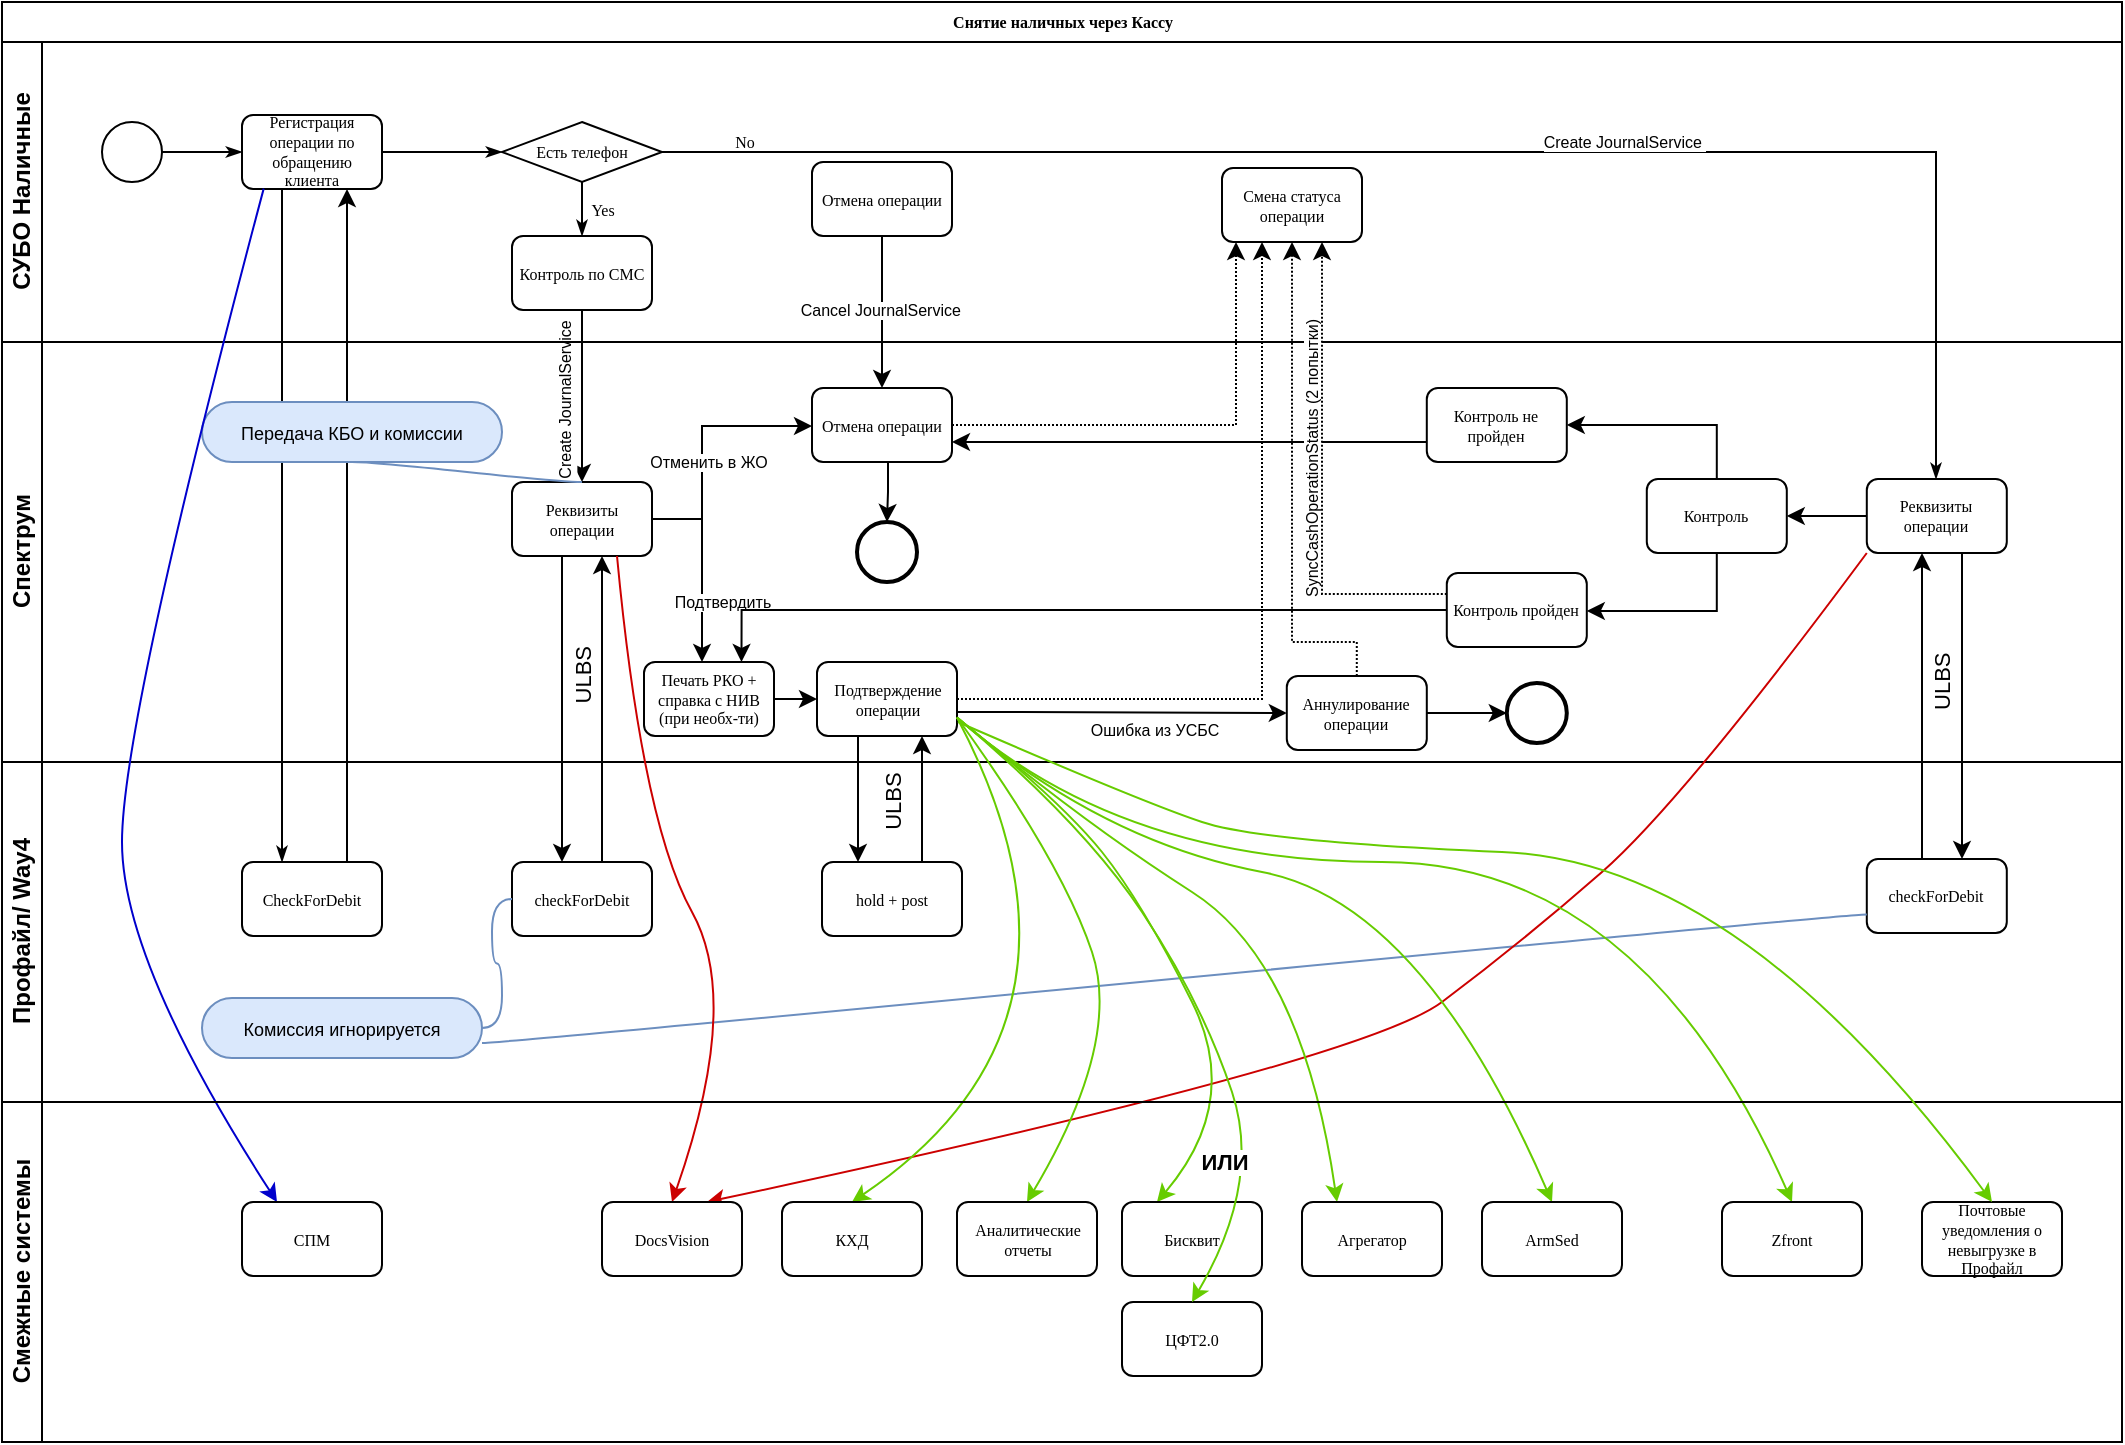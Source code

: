 <mxfile version="15.4.0" type="device" pages="2"><diagram name="Снятие" id="c7488fd3-1785-93aa-aadb-54a6760d102a"><mxGraphModel dx="650" dy="443" grid="1" gridSize="10" guides="1" tooltips="1" connect="1" arrows="1" fold="1" page="1" pageScale="1" pageWidth="1100" pageHeight="850" background="#ffffff" math="0" shadow="0"><root><mxCell id="0"/><mxCell id="1" parent="0"/><mxCell id="2b4e8129b02d487f-1" value="Снятие наличных через Кассу" style="swimlane;html=1;childLayout=stackLayout;horizontal=1;startSize=20;horizontalStack=0;rounded=0;shadow=0;labelBackgroundColor=none;strokeWidth=1;fontFamily=Verdana;fontSize=8;align=center;" parent="1" vertex="1"><mxGeometry x="180" y="70" width="1060" height="720" as="geometry"/></mxCell><mxCell id="2b4e8129b02d487f-24" style="edgeStyle=orthogonalEdgeStyle;rounded=0;html=1;labelBackgroundColor=none;startArrow=none;startFill=0;startSize=5;endArrow=classicThin;endFill=1;endSize=5;jettySize=auto;orthogonalLoop=1;strokeWidth=1;fontFamily=Verdana;fontSize=8" parent="2b4e8129b02d487f-1" source="2b4e8129b02d487f-6" target="2b4e8129b02d487f-12" edge="1"><mxGeometry relative="1" as="geometry"><Array as="points"><mxPoint x="140" y="270"/><mxPoint x="140" y="270"/></Array></mxGeometry></mxCell><mxCell id="FpHpmRVkuJHpNlYjKTtY-9" style="edgeStyle=orthogonalEdgeStyle;rounded=0;orthogonalLoop=1;jettySize=auto;html=1;entryX=0.75;entryY=1;entryDx=0;entryDy=0;" parent="2b4e8129b02d487f-1" source="2b4e8129b02d487f-12" target="2b4e8129b02d487f-6" edge="1"><mxGeometry relative="1" as="geometry"><Array as="points"><mxPoint x="173" y="242"/></Array></mxGeometry></mxCell><mxCell id="2b4e8129b02d487f-25" value="No" style="edgeStyle=orthogonalEdgeStyle;rounded=0;html=1;labelBackgroundColor=none;startArrow=none;startFill=0;startSize=5;endArrow=classicThin;endFill=1;endSize=5;jettySize=auto;orthogonalLoop=1;strokeWidth=1;fontFamily=Verdana;fontSize=8;entryX=0.5;entryY=0;entryDx=0;entryDy=0;" parent="2b4e8129b02d487f-1" source="2b4e8129b02d487f-13" target="FpHpmRVkuJHpNlYjKTtY-14" edge="1"><mxGeometry x="-0.898" y="5" relative="1" as="geometry"><mxPoint as="offset"/><mxPoint x="710" y="140" as="targetPoint"/><Array as="points"><mxPoint x="967" y="75"/><mxPoint x="967" y="239"/></Array></mxGeometry></mxCell><mxCell id="FpHpmRVkuJHpNlYjKTtY-37" value="Create JournalService&amp;nbsp;" style="edgeLabel;html=1;align=center;verticalAlign=middle;resizable=0;points=[];rotation=0;fontSize=8;" parent="2b4e8129b02d487f-25" vertex="1" connectable="0"><mxGeometry x="0.231" y="2" relative="1" as="geometry"><mxPoint x="-12" y="-3" as="offset"/></mxGeometry></mxCell><mxCell id="FpHpmRVkuJHpNlYjKTtY-11" style="edgeStyle=orthogonalEdgeStyle;rounded=0;orthogonalLoop=1;jettySize=auto;html=1;" parent="2b4e8129b02d487f-1" source="2b4e8129b02d487f-7" target="2b4e8129b02d487f-14" edge="1"><mxGeometry relative="1" as="geometry"><Array as="points"><mxPoint x="280" y="310"/><mxPoint x="280" y="310"/></Array></mxGeometry></mxCell><mxCell id="FpHpmRVkuJHpNlYjKTtY-40" value="ULBS" style="edgeLabel;html=1;align=center;verticalAlign=middle;resizable=0;points=[];rotation=-90;" parent="FpHpmRVkuJHpNlYjKTtY-11" vertex="1" connectable="0"><mxGeometry x="-0.237" y="-1" relative="1" as="geometry"><mxPoint x="10.97" y="1.38" as="offset"/></mxGeometry></mxCell><mxCell id="FpHpmRVkuJHpNlYjKTtY-12" style="edgeStyle=orthogonalEdgeStyle;rounded=0;orthogonalLoop=1;jettySize=auto;html=1;" parent="2b4e8129b02d487f-1" source="2b4e8129b02d487f-14" target="2b4e8129b02d487f-7" edge="1"><mxGeometry relative="1" as="geometry"><mxPoint x="310" y="280" as="targetPoint"/><Array as="points"><mxPoint x="300" y="340"/><mxPoint x="300" y="340"/></Array></mxGeometry></mxCell><mxCell id="FpHpmRVkuJHpNlYjKTtY-13" style="edgeStyle=orthogonalEdgeStyle;rounded=0;orthogonalLoop=1;jettySize=auto;html=1;" parent="2b4e8129b02d487f-1" source="2b4e8129b02d487f-9" edge="1"><mxGeometry relative="1" as="geometry"><mxPoint x="290" y="240" as="targetPoint"/><Array as="points"/></mxGeometry></mxCell><mxCell id="FpHpmRVkuJHpNlYjKTtY-43" value="&lt;span style=&quot;font-size: 8px&quot;&gt;Create JournalService&amp;nbsp;&lt;/span&gt;" style="edgeLabel;html=1;align=center;verticalAlign=middle;resizable=0;points=[];rotation=-90;" parent="FpHpmRVkuJHpNlYjKTtY-13" vertex="1" connectable="0"><mxGeometry x="0.676" y="-2" relative="1" as="geometry"><mxPoint x="-8" y="-28" as="offset"/></mxGeometry></mxCell><mxCell id="FpHpmRVkuJHpNlYjKTtY-16" style="edgeStyle=orthogonalEdgeStyle;rounded=0;orthogonalLoop=1;jettySize=auto;html=1;" parent="2b4e8129b02d487f-1" source="FpHpmRVkuJHpNlYjKTtY-14" target="FpHpmRVkuJHpNlYjKTtY-15" edge="1"><mxGeometry relative="1" as="geometry"><Array as="points"><mxPoint x="980" y="360"/><mxPoint x="980" y="360"/></Array></mxGeometry></mxCell><mxCell id="FpHpmRVkuJHpNlYjKTtY-42" value="ULBS" style="edgeLabel;html=1;align=center;verticalAlign=middle;resizable=0;points=[];rotation=-90;" parent="FpHpmRVkuJHpNlYjKTtY-16" vertex="1" connectable="0"><mxGeometry x="-0.178" y="3" relative="1" as="geometry"><mxPoint x="-12.63" y="2.24" as="offset"/></mxGeometry></mxCell><mxCell id="FpHpmRVkuJHpNlYjKTtY-17" style="edgeStyle=orthogonalEdgeStyle;rounded=0;orthogonalLoop=1;jettySize=auto;html=1;" parent="2b4e8129b02d487f-1" source="FpHpmRVkuJHpNlYjKTtY-15" target="FpHpmRVkuJHpNlYjKTtY-14" edge="1"><mxGeometry relative="1" as="geometry"><Array as="points"><mxPoint x="960" y="360"/><mxPoint x="960" y="360"/></Array></mxGeometry></mxCell><mxCell id="2b4e8129b02d487f-2" value="СУБО Наличные" style="swimlane;html=1;startSize=20;horizontal=0;" parent="2b4e8129b02d487f-1" vertex="1"><mxGeometry y="20" width="1060" height="150" as="geometry"/></mxCell><mxCell id="2b4e8129b02d487f-18" style="edgeStyle=orthogonalEdgeStyle;rounded=0;html=1;labelBackgroundColor=none;startArrow=none;startFill=0;startSize=5;endArrow=classicThin;endFill=1;endSize=5;jettySize=auto;orthogonalLoop=1;strokeWidth=1;fontFamily=Verdana;fontSize=8" parent="2b4e8129b02d487f-2" source="2b4e8129b02d487f-5" target="2b4e8129b02d487f-6" edge="1"><mxGeometry relative="1" as="geometry"/></mxCell><mxCell id="2b4e8129b02d487f-5" value="" style="ellipse;whiteSpace=wrap;html=1;rounded=0;shadow=0;labelBackgroundColor=none;strokeWidth=1;fontFamily=Verdana;fontSize=8;align=center;" parent="2b4e8129b02d487f-2" vertex="1"><mxGeometry x="50" y="40" width="30" height="30" as="geometry"/></mxCell><mxCell id="2b4e8129b02d487f-6" value="Регистрация операции по обращению клиента" style="rounded=1;whiteSpace=wrap;html=1;shadow=0;labelBackgroundColor=none;strokeWidth=1;fontFamily=Verdana;fontSize=8;align=center;" parent="2b4e8129b02d487f-2" vertex="1"><mxGeometry x="120" y="36.5" width="70" height="37" as="geometry"/></mxCell><mxCell id="2b4e8129b02d487f-9" value="Контроль по СМС" style="rounded=1;whiteSpace=wrap;html=1;shadow=0;labelBackgroundColor=none;strokeWidth=1;fontFamily=Verdana;fontSize=8;align=center;" parent="2b4e8129b02d487f-2" vertex="1"><mxGeometry x="255" y="97.0" width="70" height="37" as="geometry"/></mxCell><mxCell id="2b4e8129b02d487f-13" value="Есть телефон" style="strokeWidth=1;html=1;shape=mxgraph.flowchart.decision;whiteSpace=wrap;rounded=1;shadow=0;labelBackgroundColor=none;fontFamily=Verdana;fontSize=8;align=center;" parent="2b4e8129b02d487f-2" vertex="1"><mxGeometry x="250" y="40" width="80" height="30" as="geometry"/></mxCell><mxCell id="2b4e8129b02d487f-26" style="edgeStyle=orthogonalEdgeStyle;rounded=0;html=1;labelBackgroundColor=none;startArrow=none;startFill=0;startSize=5;endArrow=classicThin;endFill=1;endSize=5;jettySize=auto;orthogonalLoop=1;strokeWidth=1;fontFamily=Verdana;fontSize=8;exitX=1;exitY=0.5;exitDx=0;exitDy=0;" parent="2b4e8129b02d487f-2" source="2b4e8129b02d487f-6" target="2b4e8129b02d487f-13" edge="1"><mxGeometry relative="1" as="geometry"/></mxCell><mxCell id="2b4e8129b02d487f-27" value="Yes" style="edgeStyle=orthogonalEdgeStyle;rounded=0;html=1;labelBackgroundColor=none;startArrow=none;startFill=0;startSize=5;endArrow=classicThin;endFill=1;endSize=5;jettySize=auto;orthogonalLoop=1;strokeWidth=1;fontFamily=Verdana;fontSize=8;entryX=0.5;entryY=0;entryDx=0;entryDy=0;exitX=0.5;exitY=1;exitDx=0;exitDy=0;exitPerimeter=0;" parent="2b4e8129b02d487f-2" source="2b4e8129b02d487f-13" target="2b4e8129b02d487f-9" edge="1"><mxGeometry x="0.002" y="10" relative="1" as="geometry"><mxPoint as="offset"/><Array as="points"><mxPoint x="290" y="90"/><mxPoint x="290" y="90"/></Array></mxGeometry></mxCell><mxCell id="FpHpmRVkuJHpNlYjKTtY-21" value="Отмена операции" style="rounded=1;whiteSpace=wrap;html=1;shadow=0;labelBackgroundColor=none;strokeWidth=1;fontFamily=Verdana;fontSize=8;align=center;" parent="2b4e8129b02d487f-2" vertex="1"><mxGeometry x="405" y="60" width="70" height="37" as="geometry"/></mxCell><mxCell id="FpHpmRVkuJHpNlYjKTtY-45" value="Смена статуса операции" style="rounded=1;whiteSpace=wrap;html=1;shadow=0;labelBackgroundColor=none;strokeWidth=1;fontFamily=Verdana;fontSize=8;align=center;" parent="2b4e8129b02d487f-2" vertex="1"><mxGeometry x="610" y="63" width="70" height="37" as="geometry"/></mxCell><mxCell id="2b4e8129b02d487f-3" value="Спектрум" style="swimlane;html=1;startSize=20;horizontal=0;" parent="2b4e8129b02d487f-1" vertex="1"><mxGeometry y="170" width="1060" height="210" as="geometry"/></mxCell><mxCell id="FpHpmRVkuJHpNlYjKTtY-22" style="edgeStyle=orthogonalEdgeStyle;rounded=0;orthogonalLoop=1;jettySize=auto;html=1;" parent="2b4e8129b02d487f-3" source="2b4e8129b02d487f-7" target="FpHpmRVkuJHpNlYjKTtY-20" edge="1"><mxGeometry relative="1" as="geometry"><Array as="points"><mxPoint x="350" y="88"/><mxPoint x="350" y="42"/></Array></mxGeometry></mxCell><mxCell id="YPTD2QvdINNjkXDcieDZ-5" value="Отменить в ЖО" style="edgeLabel;html=1;align=center;verticalAlign=middle;resizable=0;points=[];fontSize=8;" parent="FpHpmRVkuJHpNlYjKTtY-22" vertex="1" connectable="0"><mxGeometry x="0.393" y="-1" relative="1" as="geometry"><mxPoint x="-13.29" y="16.97" as="offset"/></mxGeometry></mxCell><mxCell id="2b4e8129b02d487f-7" value="Реквизиты операции" style="rounded=1;whiteSpace=wrap;html=1;shadow=0;labelBackgroundColor=none;strokeWidth=1;fontFamily=Verdana;fontSize=8;align=center;" parent="2b4e8129b02d487f-3" vertex="1"><mxGeometry x="255" y="70.0" width="70" height="37" as="geometry"/></mxCell><mxCell id="FpHpmRVkuJHpNlYjKTtY-31" style="edgeStyle=orthogonalEdgeStyle;rounded=0;orthogonalLoop=1;jettySize=auto;html=1;entryX=1;entryY=0.5;entryDx=0;entryDy=0;" parent="2b4e8129b02d487f-3" source="FpHpmRVkuJHpNlYjKTtY-14" target="FpHpmRVkuJHpNlYjKTtY-30" edge="1"><mxGeometry relative="1" as="geometry"/></mxCell><mxCell id="FpHpmRVkuJHpNlYjKTtY-14" value="Реквизиты операции" style="rounded=1;whiteSpace=wrap;html=1;shadow=0;labelBackgroundColor=none;strokeWidth=1;fontFamily=Verdana;fontSize=8;align=center;" parent="2b4e8129b02d487f-3" vertex="1"><mxGeometry x="932.4" y="68.5" width="70" height="37" as="geometry"/></mxCell><mxCell id="FpHpmRVkuJHpNlYjKTtY-24" style="edgeStyle=orthogonalEdgeStyle;rounded=0;orthogonalLoop=1;jettySize=auto;html=1;" parent="2b4e8129b02d487f-3" source="FpHpmRVkuJHpNlYjKTtY-20" target="FpHpmRVkuJHpNlYjKTtY-23" edge="1"><mxGeometry relative="1" as="geometry"><Array as="points"><mxPoint x="443" y="75"/></Array></mxGeometry></mxCell><mxCell id="FpHpmRVkuJHpNlYjKTtY-20" value="Отмена операции" style="rounded=1;whiteSpace=wrap;html=1;shadow=0;labelBackgroundColor=none;strokeWidth=1;fontFamily=Verdana;fontSize=8;align=center;" parent="2b4e8129b02d487f-3" vertex="1"><mxGeometry x="405" y="23" width="70" height="37" as="geometry"/></mxCell><mxCell id="FpHpmRVkuJHpNlYjKTtY-23" value="" style="ellipse;whiteSpace=wrap;html=1;rounded=0;shadow=0;labelBackgroundColor=none;strokeWidth=2;fontFamily=Verdana;fontSize=8;align=center;" parent="2b4e8129b02d487f-3" vertex="1"><mxGeometry x="427.5" y="90" width="30" height="30" as="geometry"/></mxCell><mxCell id="FpHpmRVkuJHpNlYjKTtY-26" value="Подтверждение&lt;br&gt;операции" style="rounded=1;whiteSpace=wrap;html=1;shadow=0;labelBackgroundColor=none;strokeWidth=1;fontFamily=Verdana;fontSize=8;align=center;" parent="2b4e8129b02d487f-3" vertex="1"><mxGeometry x="407.5" y="160" width="70" height="37" as="geometry"/></mxCell><mxCell id="FpHpmRVkuJHpNlYjKTtY-25" style="edgeStyle=orthogonalEdgeStyle;rounded=0;orthogonalLoop=1;jettySize=auto;html=1;entryX=0.442;entryY=-0.014;entryDx=0;entryDy=0;entryPerimeter=0;" parent="2b4e8129b02d487f-3" source="2b4e8129b02d487f-7" target="FpHpmRVkuJHpNlYjKTtY-58" edge="1"><mxGeometry relative="1" as="geometry"><mxPoint x="330" y="160" as="targetPoint"/><Array as="points"><mxPoint x="350" y="88"/><mxPoint x="350" y="160"/><mxPoint x="349" y="160"/></Array></mxGeometry></mxCell><mxCell id="YPTD2QvdINNjkXDcieDZ-6" value="Подтвердить" style="edgeLabel;html=1;align=center;verticalAlign=middle;resizable=0;points=[];fontSize=8;" parent="FpHpmRVkuJHpNlYjKTtY-25" vertex="1" connectable="0"><mxGeometry x="0.39" y="3" relative="1" as="geometry"><mxPoint x="7" y="-1" as="offset"/></mxGeometry></mxCell><mxCell id="FpHpmRVkuJHpNlYjKTtY-33" style="edgeStyle=orthogonalEdgeStyle;rounded=0;orthogonalLoop=1;jettySize=auto;html=1;entryX=1;entryY=0.5;entryDx=0;entryDy=0;" parent="2b4e8129b02d487f-3" source="FpHpmRVkuJHpNlYjKTtY-30" target="FpHpmRVkuJHpNlYjKTtY-32" edge="1"><mxGeometry relative="1" as="geometry"><mxPoint x="820" y="42" as="targetPoint"/><Array as="points"><mxPoint x="857" y="42"/></Array></mxGeometry></mxCell><mxCell id="FpHpmRVkuJHpNlYjKTtY-30" value="Контроль" style="rounded=1;whiteSpace=wrap;html=1;shadow=0;labelBackgroundColor=none;strokeWidth=1;fontFamily=Verdana;fontSize=8;align=center;" parent="2b4e8129b02d487f-3" vertex="1"><mxGeometry x="822.4" y="68.5" width="70" height="37" as="geometry"/></mxCell><mxCell id="FpHpmRVkuJHpNlYjKTtY-34" style="edgeStyle=orthogonalEdgeStyle;rounded=0;orthogonalLoop=1;jettySize=auto;html=1;" parent="2b4e8129b02d487f-3" source="FpHpmRVkuJHpNlYjKTtY-32" target="FpHpmRVkuJHpNlYjKTtY-20" edge="1"><mxGeometry relative="1" as="geometry"><Array as="points"><mxPoint x="680" y="50"/><mxPoint x="680" y="50"/></Array></mxGeometry></mxCell><mxCell id="FpHpmRVkuJHpNlYjKTtY-32" value="Контроль не пройден" style="rounded=1;whiteSpace=wrap;html=1;shadow=0;labelBackgroundColor=none;strokeWidth=1;fontFamily=Verdana;fontSize=8;align=center;" parent="2b4e8129b02d487f-3" vertex="1"><mxGeometry x="712.4" y="23" width="70" height="37" as="geometry"/></mxCell><mxCell id="aRDf3q4t3QJClqPCTwet-1" style="edgeStyle=orthogonalEdgeStyle;rounded=0;orthogonalLoop=1;jettySize=auto;html=1;entryX=0.75;entryY=0;entryDx=0;entryDy=0;" parent="2b4e8129b02d487f-3" source="FpHpmRVkuJHpNlYjKTtY-36" target="FpHpmRVkuJHpNlYjKTtY-58" edge="1"><mxGeometry relative="1" as="geometry"><Array as="points"><mxPoint x="370" y="134"/></Array></mxGeometry></mxCell><mxCell id="FpHpmRVkuJHpNlYjKTtY-36" value="Контроль пройден" style="rounded=1;whiteSpace=wrap;html=1;shadow=0;labelBackgroundColor=none;strokeWidth=1;fontFamily=Verdana;fontSize=8;align=center;" parent="2b4e8129b02d487f-3" vertex="1"><mxGeometry x="722.4" y="115.5" width="70" height="37" as="geometry"/></mxCell><mxCell id="FpHpmRVkuJHpNlYjKTtY-35" style="edgeStyle=orthogonalEdgeStyle;rounded=0;orthogonalLoop=1;jettySize=auto;html=1;" parent="2b4e8129b02d487f-3" source="FpHpmRVkuJHpNlYjKTtY-30" target="FpHpmRVkuJHpNlYjKTtY-36" edge="1"><mxGeometry relative="1" as="geometry"><mxPoint x="762.4" y="138.5" as="targetPoint"/><Array as="points"><mxPoint x="857.4" y="134.5"/></Array></mxGeometry></mxCell><mxCell id="FpHpmRVkuJHpNlYjKTtY-48" value="Аннулирование&lt;br&gt;операции" style="rounded=1;whiteSpace=wrap;html=1;shadow=0;labelBackgroundColor=none;strokeWidth=1;fontFamily=Verdana;fontSize=8;align=center;" parent="2b4e8129b02d487f-3" vertex="1"><mxGeometry x="642.4" y="167" width="70" height="37" as="geometry"/></mxCell><mxCell id="FpHpmRVkuJHpNlYjKTtY-47" style="edgeStyle=orthogonalEdgeStyle;rounded=0;orthogonalLoop=1;jettySize=auto;html=1;entryX=0;entryY=0.5;entryDx=0;entryDy=0;" parent="2b4e8129b02d487f-3" source="FpHpmRVkuJHpNlYjKTtY-26" target="FpHpmRVkuJHpNlYjKTtY-48" edge="1"><mxGeometry relative="1" as="geometry"><mxPoint x="610" y="190" as="targetPoint"/><Array as="points"><mxPoint x="510" y="185"/><mxPoint x="510" y="185"/></Array></mxGeometry></mxCell><mxCell id="FpHpmRVkuJHpNlYjKTtY-74" value="&lt;font style=&quot;font-size: 8px&quot;&gt;Ошибка из УСБС&lt;/font&gt;" style="edgeLabel;html=1;align=center;verticalAlign=middle;resizable=0;points=[];" parent="FpHpmRVkuJHpNlYjKTtY-47" vertex="1" connectable="0"><mxGeometry x="0.196" y="-2" relative="1" as="geometry"><mxPoint y="5.75" as="offset"/></mxGeometry></mxCell><mxCell id="FpHpmRVkuJHpNlYjKTtY-51" value="" style="ellipse;whiteSpace=wrap;html=1;rounded=0;shadow=0;labelBackgroundColor=none;strokeWidth=2;fontFamily=Verdana;fontSize=8;align=center;" parent="2b4e8129b02d487f-3" vertex="1"><mxGeometry x="752.4" y="170.5" width="30" height="30" as="geometry"/></mxCell><mxCell id="FpHpmRVkuJHpNlYjKTtY-52" style="edgeStyle=orthogonalEdgeStyle;rounded=0;orthogonalLoop=1;jettySize=auto;html=1;entryX=0;entryY=0.5;entryDx=0;entryDy=0;" parent="2b4e8129b02d487f-3" source="FpHpmRVkuJHpNlYjKTtY-48" target="FpHpmRVkuJHpNlYjKTtY-51" edge="1"><mxGeometry relative="1" as="geometry"/></mxCell><mxCell id="FpHpmRVkuJHpNlYjKTtY-59" style="edgeStyle=orthogonalEdgeStyle;rounded=0;orthogonalLoop=1;jettySize=auto;html=1;" parent="2b4e8129b02d487f-3" source="FpHpmRVkuJHpNlYjKTtY-58" target="FpHpmRVkuJHpNlYjKTtY-26" edge="1"><mxGeometry relative="1" as="geometry"/></mxCell><mxCell id="FpHpmRVkuJHpNlYjKTtY-58" value="Печать РКО + справка с НИВ (при необх-ти)" style="rounded=1;whiteSpace=wrap;html=1;shadow=0;labelBackgroundColor=none;strokeWidth=1;fontFamily=Verdana;fontSize=8;align=center;" parent="2b4e8129b02d487f-3" vertex="1"><mxGeometry x="321" y="160" width="65" height="37" as="geometry"/></mxCell><mxCell id="aRDf3q4t3QJClqPCTwet-6" value="&lt;font style=&quot;font-size: 9px&quot;&gt;Передача КБО и комиссии&lt;/font&gt;" style="whiteSpace=wrap;html=1;rounded=1;arcSize=50;align=center;verticalAlign=middle;strokeWidth=1;autosize=1;spacing=4;treeFolding=1;treeMoving=1;newEdgeStyle={&quot;edgeStyle&quot;:&quot;entityRelationEdgeStyle&quot;,&quot;startArrow&quot;:&quot;none&quot;,&quot;endArrow&quot;:&quot;none&quot;,&quot;segment&quot;:10,&quot;curved&quot;:1};fillColor=#dae8fc;strokeColor=#6c8ebf;" parent="2b4e8129b02d487f-3" vertex="1"><mxGeometry x="100" y="30" width="150" height="30" as="geometry"/></mxCell><mxCell id="aRDf3q4t3QJClqPCTwet-7" value="" style="edgeStyle=entityRelationEdgeStyle;startArrow=none;endArrow=none;segment=10;curved=1;exitX=0.5;exitY=0;exitDx=0;exitDy=0;fillColor=#dae8fc;strokeColor=#6c8ebf;entryX=0.5;entryY=1;entryDx=0;entryDy=0;" parent="2b4e8129b02d487f-3" source="2b4e8129b02d487f-7" target="aRDf3q4t3QJClqPCTwet-6" edge="1"><mxGeometry relative="1" as="geometry"><mxPoint x="265" y="288.5" as="sourcePoint"/><mxPoint x="246" y="353" as="targetPoint"/></mxGeometry></mxCell><mxCell id="2b4e8129b02d487f-4" value="Профайл/ Way4" style="swimlane;html=1;startSize=20;horizontal=0;" parent="2b4e8129b02d487f-1" vertex="1"><mxGeometry y="380" width="1060" height="170" as="geometry"/></mxCell><mxCell id="2b4e8129b02d487f-12" value="CheckForDebit" style="rounded=1;whiteSpace=wrap;html=1;shadow=0;labelBackgroundColor=none;strokeWidth=1;fontFamily=Verdana;fontSize=8;align=center;" parent="2b4e8129b02d487f-4" vertex="1"><mxGeometry x="120" y="50.0" width="70" height="37" as="geometry"/></mxCell><mxCell id="2b4e8129b02d487f-14" value="&lt;span&gt;checkForDebit&lt;/span&gt;" style="rounded=1;whiteSpace=wrap;html=1;shadow=0;labelBackgroundColor=none;strokeWidth=1;fontFamily=Verdana;fontSize=8;align=center;" parent="2b4e8129b02d487f-4" vertex="1"><mxGeometry x="255" y="50" width="70" height="37" as="geometry"/></mxCell><mxCell id="FpHpmRVkuJHpNlYjKTtY-15" value="&lt;span&gt;checkForDebit&lt;/span&gt;" style="rounded=1;whiteSpace=wrap;html=1;shadow=0;labelBackgroundColor=none;strokeWidth=1;fontFamily=Verdana;fontSize=8;align=center;" parent="2b4e8129b02d487f-4" vertex="1"><mxGeometry x="932.4" y="48.5" width="70" height="37" as="geometry"/></mxCell><mxCell id="FpHpmRVkuJHpNlYjKTtY-28" value="&lt;span&gt;hold + post&lt;/span&gt;" style="rounded=1;whiteSpace=wrap;html=1;shadow=0;labelBackgroundColor=none;strokeWidth=1;fontFamily=Verdana;fontSize=8;align=center;" parent="2b4e8129b02d487f-4" vertex="1"><mxGeometry x="410" y="50" width="70" height="37" as="geometry"/></mxCell><mxCell id="aRDf3q4t3QJClqPCTwet-4" value="&lt;font style=&quot;font-size: 9px&quot;&gt;Комиссия игнорируется&lt;/font&gt;" style="whiteSpace=wrap;html=1;rounded=1;arcSize=50;align=center;verticalAlign=middle;strokeWidth=1;autosize=1;spacing=4;treeFolding=1;treeMoving=1;newEdgeStyle={&quot;edgeStyle&quot;:&quot;entityRelationEdgeStyle&quot;,&quot;startArrow&quot;:&quot;none&quot;,&quot;endArrow&quot;:&quot;none&quot;,&quot;segment&quot;:10,&quot;curved&quot;:1};fillColor=#dae8fc;strokeColor=#6c8ebf;" parent="2b4e8129b02d487f-4" vertex="1"><mxGeometry x="100" y="118" width="140" height="30" as="geometry"/></mxCell><mxCell id="aRDf3q4t3QJClqPCTwet-5" value="" style="edgeStyle=entityRelationEdgeStyle;startArrow=none;endArrow=none;segment=10;curved=1;exitX=0;exitY=0.5;exitDx=0;exitDy=0;fillColor=#dae8fc;strokeColor=#6c8ebf;" parent="2b4e8129b02d487f-4" source="2b4e8129b02d487f-14" target="aRDf3q4t3QJClqPCTwet-4" edge="1"><mxGeometry relative="1" as="geometry"><mxPoint x="235" y="68.5" as="sourcePoint"/></mxGeometry></mxCell><mxCell id="YPTD2QvdINNjkXDcieDZ-3" value="" style="edgeStyle=entityRelationEdgeStyle;startArrow=none;endArrow=none;segment=10;curved=1;exitX=0;exitY=0.75;exitDx=0;exitDy=0;fillColor=#dae8fc;strokeColor=#6c8ebf;entryX=1;entryY=0.75;entryDx=0;entryDy=0;" parent="2b4e8129b02d487f-4" source="FpHpmRVkuJHpNlYjKTtY-15" target="aRDf3q4t3QJClqPCTwet-4" edge="1"><mxGeometry relative="1" as="geometry"><mxPoint x="265" y="78.5" as="sourcePoint"/><mxPoint x="230" y="143" as="targetPoint"/></mxGeometry></mxCell><mxCell id="FpHpmRVkuJHpNlYjKTtY-18" style="edgeStyle=orthogonalEdgeStyle;rounded=0;orthogonalLoop=1;jettySize=auto;html=1;exitX=0.5;exitY=1;exitDx=0;exitDy=0;" parent="2b4e8129b02d487f-1" source="FpHpmRVkuJHpNlYjKTtY-21" target="FpHpmRVkuJHpNlYjKTtY-20" edge="1"><mxGeometry relative="1" as="geometry"><mxPoint x="380" y="258.5" as="targetPoint"/><Array as="points"><mxPoint x="440" y="130"/><mxPoint x="440" y="130"/></Array></mxGeometry></mxCell><mxCell id="FpHpmRVkuJHpNlYjKTtY-38" value="Cancel JournalService&amp;nbsp;" style="edgeLabel;html=1;align=center;verticalAlign=middle;resizable=0;points=[];fontSize=8;" parent="FpHpmRVkuJHpNlYjKTtY-18" vertex="1" connectable="0"><mxGeometry x="0.333" relative="1" as="geometry"><mxPoint x="-0.03" y="-13.66" as="offset"/></mxGeometry></mxCell><mxCell id="FpHpmRVkuJHpNlYjKTtY-29" style="edgeStyle=orthogonalEdgeStyle;rounded=0;orthogonalLoop=1;jettySize=auto;html=1;entryX=0.75;entryY=1;entryDx=0;entryDy=0;" parent="2b4e8129b02d487f-1" source="FpHpmRVkuJHpNlYjKTtY-28" target="FpHpmRVkuJHpNlYjKTtY-26" edge="1"><mxGeometry relative="1" as="geometry"><mxPoint x="500" y="320" as="targetPoint"/><Array as="points"><mxPoint x="460" y="420"/><mxPoint x="460" y="420"/></Array></mxGeometry></mxCell><mxCell id="FpHpmRVkuJHpNlYjKTtY-41" value="ULBS" style="edgeLabel;html=1;align=center;verticalAlign=middle;resizable=0;points=[];rotation=-90;" parent="FpHpmRVkuJHpNlYjKTtY-29" vertex="1" connectable="0"><mxGeometry x="0.153" y="-1" relative="1" as="geometry"><mxPoint x="-16.02" y="6.55" as="offset"/></mxGeometry></mxCell><mxCell id="FpHpmRVkuJHpNlYjKTtY-27" style="edgeStyle=orthogonalEdgeStyle;rounded=0;orthogonalLoop=1;jettySize=auto;html=1;" parent="2b4e8129b02d487f-1" source="FpHpmRVkuJHpNlYjKTtY-26" edge="1"><mxGeometry relative="1" as="geometry"><mxPoint x="428" y="430" as="targetPoint"/><Array as="points"><mxPoint x="428" y="380"/><mxPoint x="428" y="380"/></Array></mxGeometry></mxCell><mxCell id="FpHpmRVkuJHpNlYjKTtY-39" style="edgeStyle=orthogonalEdgeStyle;rounded=0;orthogonalLoop=1;jettySize=auto;html=1;dashed=1;dashPattern=1 1;" parent="2b4e8129b02d487f-1" source="FpHpmRVkuJHpNlYjKTtY-26" target="FpHpmRVkuJHpNlYjKTtY-45" edge="1"><mxGeometry relative="1" as="geometry"><mxPoint x="540.0" y="130" as="targetPoint"/><Array as="points"><mxPoint x="630" y="349"/></Array></mxGeometry></mxCell><mxCell id="FpHpmRVkuJHpNlYjKTtY-44" value="SyncCashOperationStatus (2 попытки)" style="edgeLabel;html=1;align=center;verticalAlign=middle;resizable=0;points=[];rotation=-90;fontSize=8;" parent="FpHpmRVkuJHpNlYjKTtY-39" vertex="1" connectable="0"><mxGeometry x="-0.163" y="1" relative="1" as="geometry"><mxPoint x="26" y="-113" as="offset"/></mxGeometry></mxCell><mxCell id="FpHpmRVkuJHpNlYjKTtY-46" style="edgeStyle=orthogonalEdgeStyle;rounded=0;orthogonalLoop=1;jettySize=auto;html=1;dashed=1;dashPattern=1 1;" parent="2b4e8129b02d487f-1" source="FpHpmRVkuJHpNlYjKTtY-36" target="FpHpmRVkuJHpNlYjKTtY-45" edge="1"><mxGeometry relative="1" as="geometry"><mxPoint x="655" y="137" as="targetPoint"/><Array as="points"><mxPoint x="660" y="296"/></Array></mxGeometry></mxCell><mxCell id="FpHpmRVkuJHpNlYjKTtY-49" style="edgeStyle=orthogonalEdgeStyle;rounded=0;orthogonalLoop=1;jettySize=auto;html=1;exitX=0.5;exitY=0;exitDx=0;exitDy=0;dashed=1;dashPattern=1 1;" parent="2b4e8129b02d487f-1" source="FpHpmRVkuJHpNlYjKTtY-48" target="FpHpmRVkuJHpNlYjKTtY-45" edge="1"><mxGeometry relative="1" as="geometry"><mxPoint x="638" y="137" as="targetPoint"/><Array as="points"><mxPoint x="677" y="320"/><mxPoint x="645" y="320"/></Array></mxGeometry></mxCell><mxCell id="FpHpmRVkuJHpNlYjKTtY-66" value="" style="curved=1;endArrow=classic;html=1;entryX=0.5;entryY=0;entryDx=0;entryDy=0;exitX=0.75;exitY=1;exitDx=0;exitDy=0;strokeColor=#CC0000;" parent="2b4e8129b02d487f-1" source="2b4e8129b02d487f-7" target="FpHpmRVkuJHpNlYjKTtY-63" edge="1"><mxGeometry width="50" height="50" relative="1" as="geometry"><mxPoint x="400" y="370" as="sourcePoint"/><mxPoint x="450" y="320" as="targetPoint"/><Array as="points"><mxPoint x="320" y="410"/><mxPoint x="370" y="500"/></Array></mxGeometry></mxCell><mxCell id="FpHpmRVkuJHpNlYjKTtY-67" value="" style="curved=1;endArrow=classic;html=1;exitX=0;exitY=1;exitDx=0;exitDy=0;strokeColor=#CC0000;entryX=0.75;entryY=0;entryDx=0;entryDy=0;" parent="2b4e8129b02d487f-1" source="FpHpmRVkuJHpNlYjKTtY-14" target="FpHpmRVkuJHpNlYjKTtY-63" edge="1"><mxGeometry width="50" height="50" relative="1" as="geometry"><mxPoint x="317.5" y="287" as="sourcePoint"/><mxPoint x="485" y="590" as="targetPoint"/><Array as="points"><mxPoint x="840" y="400"/><mxPoint x="760" y="470"/><mxPoint x="680" y="530"/></Array></mxGeometry></mxCell><mxCell id="FpHpmRVkuJHpNlYjKTtY-68" value="" style="curved=1;endArrow=classic;html=1;entryX=0.25;entryY=0;entryDx=0;entryDy=0;strokeColor=#0000CC;exitX=0.155;exitY=0.995;exitDx=0;exitDy=0;exitPerimeter=0;" parent="2b4e8129b02d487f-1" source="2b4e8129b02d487f-6" target="FpHpmRVkuJHpNlYjKTtY-64" edge="1"><mxGeometry width="50" height="50" relative="1" as="geometry"><mxPoint x="317.5" y="287" as="sourcePoint"/><mxPoint x="485" y="603" as="targetPoint"/><Array as="points"><mxPoint x="60" y="360"/><mxPoint x="60" y="480"/></Array></mxGeometry></mxCell><mxCell id="FpHpmRVkuJHpNlYjKTtY-69" value="" style="curved=1;endArrow=classic;html=1;entryX=0.25;entryY=0;entryDx=0;entryDy=0;exitX=1;exitY=0.75;exitDx=0;exitDy=0;strokeColor=#66CC00;" parent="2b4e8129b02d487f-1" source="FpHpmRVkuJHpNlYjKTtY-26" target="FpHpmRVkuJHpNlYjKTtY-61" edge="1"><mxGeometry width="50" height="50" relative="1" as="geometry"><mxPoint x="565" y="380" as="sourcePoint"/><mxPoint x="450" y="320" as="targetPoint"/><Array as="points"><mxPoint x="530" y="400"/><mxPoint x="570" y="450"/><mxPoint x="620" y="550"/></Array></mxGeometry></mxCell><mxCell id="FpHpmRVkuJHpNlYjKTtY-73" value="" style="curved=1;endArrow=classic;html=1;entryX=0.5;entryY=0;entryDx=0;entryDy=0;exitX=1;exitY=0.75;exitDx=0;exitDy=0;strokeColor=#66CC00;" parent="2b4e8129b02d487f-1" source="FpHpmRVkuJHpNlYjKTtY-26" target="FpHpmRVkuJHpNlYjKTtY-60" edge="1"><mxGeometry width="50" height="50" relative="1" as="geometry"><mxPoint x="507.5" y="387.75" as="sourcePoint"/><mxPoint x="577.5" y="630" as="targetPoint"/><Array as="points"><mxPoint x="560" y="430"/><mxPoint x="820" y="430"/></Array></mxGeometry></mxCell><mxCell id="FpHpmRVkuJHpNlYjKTtY-72" value="" style="curved=1;endArrow=classic;html=1;entryX=0.5;entryY=0;entryDx=0;entryDy=0;exitX=1;exitY=0.75;exitDx=0;exitDy=0;strokeColor=#66CC00;" parent="2b4e8129b02d487f-1" source="FpHpmRVkuJHpNlYjKTtY-26" target="FpHpmRVkuJHpNlYjKTtY-65" edge="1"><mxGeometry width="50" height="50" relative="1" as="geometry"><mxPoint x="497.5" y="377.75" as="sourcePoint"/><mxPoint x="567.5" y="620" as="targetPoint"/><Array as="points"><mxPoint x="550" y="420"/><mxPoint x="710" y="450"/></Array></mxGeometry></mxCell><mxCell id="FpHpmRVkuJHpNlYjKTtY-71" value="" style="curved=1;endArrow=classic;html=1;entryX=0.25;entryY=0;entryDx=0;entryDy=0;exitX=1;exitY=0.75;exitDx=0;exitDy=0;strokeColor=#66CC00;" parent="2b4e8129b02d487f-1" source="FpHpmRVkuJHpNlYjKTtY-26" target="FpHpmRVkuJHpNlYjKTtY-62" edge="1"><mxGeometry width="50" height="50" relative="1" as="geometry"><mxPoint x="487.5" y="367.75" as="sourcePoint"/><mxPoint x="557.5" y="610" as="targetPoint"/><Array as="points"><mxPoint x="540" y="410"/><mxPoint x="650" y="480"/></Array></mxGeometry></mxCell><mxCell id="ZG05Ust0A6apIsim322g-2" value="" style="curved=1;endArrow=classic;html=1;entryX=0.5;entryY=0;entryDx=0;entryDy=0;exitX=1;exitY=0.75;exitDx=0;exitDy=0;strokeColor=#66CC00;" parent="2b4e8129b02d487f-1" source="FpHpmRVkuJHpNlYjKTtY-26" target="ZG05Ust0A6apIsim322g-1" edge="1"><mxGeometry width="50" height="50" relative="1" as="geometry"><mxPoint x="487.5" y="367.75" as="sourcePoint"/><mxPoint x="557.5" y="610" as="targetPoint"/><Array as="points"><mxPoint x="558" y="510"/></Array></mxGeometry></mxCell><mxCell id="hwsxcpe91_Vl-zqf7Imi-1" style="edgeStyle=orthogonalEdgeStyle;rounded=0;orthogonalLoop=1;jettySize=auto;html=1;dashed=1;dashPattern=1 1;" parent="2b4e8129b02d487f-1" source="FpHpmRVkuJHpNlYjKTtY-20" target="FpHpmRVkuJHpNlYjKTtY-45" edge="1"><mxGeometry relative="1" as="geometry"><Array as="points"><mxPoint x="617" y="211"/></Array></mxGeometry></mxCell><mxCell id="YPTD2QvdINNjkXDcieDZ-1" value="" style="curved=1;endArrow=classic;html=1;entryX=0.5;entryY=0;entryDx=0;entryDy=0;exitX=1;exitY=0.75;exitDx=0;exitDy=0;strokeColor=#66CC00;" parent="2b4e8129b02d487f-1" source="FpHpmRVkuJHpNlYjKTtY-26" target="aRDf3q4t3QJClqPCTwet-2" edge="1"><mxGeometry width="50" height="50" relative="1" as="geometry"><mxPoint x="487.5" y="367.75" as="sourcePoint"/><mxPoint x="465" y="610" as="targetPoint"/><Array as="points"><mxPoint x="530" y="430"/><mxPoint x="560" y="520"/></Array></mxGeometry></mxCell><mxCell id="FpHpmRVkuJHpNlYjKTtY-53" value="Смежные системы" style="swimlane;html=1;startSize=20;horizontal=0;" parent="2b4e8129b02d487f-1" vertex="1"><mxGeometry y="550" width="1060" height="170" as="geometry"/></mxCell><mxCell id="FpHpmRVkuJHpNlYjKTtY-60" value="Zfront" style="rounded=1;whiteSpace=wrap;html=1;shadow=0;labelBackgroundColor=none;strokeWidth=1;fontFamily=Verdana;fontSize=8;align=center;" parent="FpHpmRVkuJHpNlYjKTtY-53" vertex="1"><mxGeometry x="860" y="50" width="70" height="37" as="geometry"/></mxCell><mxCell id="FpHpmRVkuJHpNlYjKTtY-61" value="Бисквит" style="rounded=1;whiteSpace=wrap;html=1;shadow=0;labelBackgroundColor=none;strokeWidth=1;fontFamily=Verdana;fontSize=8;align=center;" parent="FpHpmRVkuJHpNlYjKTtY-53" vertex="1"><mxGeometry x="560" y="50" width="70" height="37" as="geometry"/></mxCell><mxCell id="FpHpmRVkuJHpNlYjKTtY-62" value="Агрегатор" style="rounded=1;whiteSpace=wrap;html=1;shadow=0;labelBackgroundColor=none;strokeWidth=1;fontFamily=Verdana;fontSize=8;align=center;" parent="FpHpmRVkuJHpNlYjKTtY-53" vertex="1"><mxGeometry x="650" y="50" width="70" height="37" as="geometry"/></mxCell><mxCell id="FpHpmRVkuJHpNlYjKTtY-63" value="DocsVision" style="rounded=1;whiteSpace=wrap;html=1;shadow=0;labelBackgroundColor=none;strokeWidth=1;fontFamily=Verdana;fontSize=8;align=center;" parent="FpHpmRVkuJHpNlYjKTtY-53" vertex="1"><mxGeometry x="300" y="50" width="70" height="37" as="geometry"/></mxCell><mxCell id="FpHpmRVkuJHpNlYjKTtY-64" value="СПМ" style="rounded=1;whiteSpace=wrap;html=1;shadow=0;labelBackgroundColor=none;strokeWidth=1;fontFamily=Verdana;fontSize=8;align=center;" parent="FpHpmRVkuJHpNlYjKTtY-53" vertex="1"><mxGeometry x="120" y="50" width="70" height="37" as="geometry"/></mxCell><mxCell id="FpHpmRVkuJHpNlYjKTtY-65" value="ArmSed" style="rounded=1;whiteSpace=wrap;html=1;shadow=0;labelBackgroundColor=none;strokeWidth=1;fontFamily=Verdana;fontSize=8;align=center;" parent="FpHpmRVkuJHpNlYjKTtY-53" vertex="1"><mxGeometry x="740" y="50" width="70" height="37" as="geometry"/></mxCell><mxCell id="FpHpmRVkuJHpNlYjKTtY-75" value="Почтовые уведомления о невыгрузке в Профайл" style="rounded=1;whiteSpace=wrap;html=1;shadow=0;labelBackgroundColor=none;strokeWidth=1;fontFamily=Verdana;fontSize=8;align=center;" parent="FpHpmRVkuJHpNlYjKTtY-53" vertex="1"><mxGeometry x="960" y="50" width="70" height="37" as="geometry"/></mxCell><mxCell id="ZG05Ust0A6apIsim322g-1" value="КХД" style="rounded=1;whiteSpace=wrap;html=1;shadow=0;labelBackgroundColor=none;strokeWidth=1;fontFamily=Verdana;fontSize=8;align=center;" parent="FpHpmRVkuJHpNlYjKTtY-53" vertex="1"><mxGeometry x="390" y="50" width="70" height="37" as="geometry"/></mxCell><mxCell id="aRDf3q4t3QJClqPCTwet-2" value="Аналитические отчеты" style="rounded=1;whiteSpace=wrap;html=1;shadow=0;labelBackgroundColor=none;strokeWidth=1;fontFamily=Verdana;fontSize=8;align=center;" parent="FpHpmRVkuJHpNlYjKTtY-53" vertex="1"><mxGeometry x="477.5" y="50" width="70" height="37" as="geometry"/></mxCell><mxCell id="N015IRO_HFKU85kguTk6-1" value="ЦФТ2.0" style="rounded=1;whiteSpace=wrap;html=1;shadow=0;labelBackgroundColor=none;strokeWidth=1;fontFamily=Verdana;fontSize=8;align=center;" parent="FpHpmRVkuJHpNlYjKTtY-53" vertex="1"><mxGeometry x="560" y="100" width="70" height="37" as="geometry"/></mxCell><mxCell id="N015IRO_HFKU85kguTk6-2" value="" style="curved=1;endArrow=classic;html=1;exitX=1;exitY=0.75;exitDx=0;exitDy=0;strokeColor=#66CC00;entryX=0.5;entryY=0;entryDx=0;entryDy=0;" parent="2b4e8129b02d487f-1" source="FpHpmRVkuJHpNlYjKTtY-26" target="N015IRO_HFKU85kguTk6-1" edge="1"><mxGeometry width="50" height="50" relative="1" as="geometry"><mxPoint x="487.5" y="367.75" as="sourcePoint"/><mxPoint x="588" y="610" as="targetPoint"/><Array as="points"><mxPoint x="540" y="410"/><mxPoint x="600" y="500"/><mxPoint x="630" y="590"/></Array></mxGeometry></mxCell><mxCell id="N015IRO_HFKU85kguTk6-3" value="&lt;b&gt;ИЛИ&lt;/b&gt;" style="edgeLabel;html=1;align=center;verticalAlign=middle;resizable=0;points=[];" parent="N015IRO_HFKU85kguTk6-2" vertex="1" connectable="0"><mxGeometry x="0.64" y="-9" relative="1" as="geometry"><mxPoint x="-9" y="-10" as="offset"/></mxGeometry></mxCell><mxCell id="FpHpmRVkuJHpNlYjKTtY-76" value="" style="curved=1;endArrow=classic;html=1;entryX=0.5;entryY=0;entryDx=0;entryDy=0;strokeColor=#66CC00;" parent="1" target="FpHpmRVkuJHpNlYjKTtY-75" edge="1"><mxGeometry width="50" height="50" relative="1" as="geometry"><mxPoint x="658" y="430" as="sourcePoint"/><mxPoint x="1085" y="680" as="targetPoint"/><Array as="points"><mxPoint x="750" y="470"/><mxPoint x="810" y="490"/><mxPoint x="1050" y="500"/></Array></mxGeometry></mxCell></root></mxGraphModel></diagram><diagram name="Пополнение" id="rGlI3lEBHPgvnFck1xLJ"><mxGraphModel dx="1884" dy="1284" grid="1" gridSize="10" guides="1" tooltips="1" connect="1" arrows="1" fold="1" page="1" pageScale="1" pageWidth="1100" pageHeight="850" background="#ffffff" math="0" shadow="0"><root><mxCell id="Xw08QmPpvYiAOura6hkS-0"/><mxCell id="Xw08QmPpvYiAOura6hkS-1" parent="Xw08QmPpvYiAOura6hkS-0"/><mxCell id="Xw08QmPpvYiAOura6hkS-2" value="Пополнение счета наличными через Кассу" style="swimlane;html=1;childLayout=stackLayout;horizontal=1;startSize=20;horizontalStack=0;rounded=0;shadow=0;labelBackgroundColor=none;strokeWidth=1;fontFamily=Verdana;fontSize=8;align=center;" parent="Xw08QmPpvYiAOura6hkS-1" vertex="1"><mxGeometry x="280" y="50" width="1060" height="730" as="geometry"/></mxCell><mxCell id="Xw08QmPpvYiAOura6hkS-3" style="edgeStyle=orthogonalEdgeStyle;rounded=0;html=1;labelBackgroundColor=none;startArrow=none;startFill=0;startSize=5;endArrow=classicThin;endFill=1;endSize=5;jettySize=auto;orthogonalLoop=1;strokeWidth=1;fontFamily=Verdana;fontSize=8" parent="Xw08QmPpvYiAOura6hkS-2" source="Xw08QmPpvYiAOura6hkS-18" target="Xw08QmPpvYiAOura6hkS-54" edge="1"><mxGeometry relative="1" as="geometry"><Array as="points"><mxPoint x="140" y="270"/><mxPoint x="140" y="270"/></Array></mxGeometry></mxCell><mxCell id="Xw08QmPpvYiAOura6hkS-4" style="edgeStyle=orthogonalEdgeStyle;rounded=0;orthogonalLoop=1;jettySize=auto;html=1;entryX=0.75;entryY=1;entryDx=0;entryDy=0;" parent="Xw08QmPpvYiAOura6hkS-2" source="Xw08QmPpvYiAOura6hkS-54" target="Xw08QmPpvYiAOura6hkS-18" edge="1"><mxGeometry relative="1" as="geometry"><Array as="points"><mxPoint x="173" y="242"/></Array></mxGeometry></mxCell><mxCell id="Xw08QmPpvYiAOura6hkS-7" style="edgeStyle=orthogonalEdgeStyle;rounded=0;orthogonalLoop=1;jettySize=auto;html=1;" parent="Xw08QmPpvYiAOura6hkS-2" source="Xw08QmPpvYiAOura6hkS-28" target="Xw08QmPpvYiAOura6hkS-55" edge="1"><mxGeometry relative="1" as="geometry"><Array as="points"><mxPoint x="260" y="320"/><mxPoint x="260" y="320"/></Array></mxGeometry></mxCell><mxCell id="Xw08QmPpvYiAOura6hkS-8" value="ULBS" style="edgeLabel;html=1;align=center;verticalAlign=middle;resizable=0;points=[];rotation=-90;" parent="Xw08QmPpvYiAOura6hkS-7" vertex="1" connectable="0"><mxGeometry x="-0.237" y="-1" relative="1" as="geometry"><mxPoint x="10.97" y="1.38" as="offset"/></mxGeometry></mxCell><mxCell id="Xw08QmPpvYiAOura6hkS-9" style="edgeStyle=orthogonalEdgeStyle;rounded=0;orthogonalLoop=1;jettySize=auto;html=1;" parent="Xw08QmPpvYiAOura6hkS-2" source="Xw08QmPpvYiAOura6hkS-55" target="Xw08QmPpvYiAOura6hkS-28" edge="1"><mxGeometry relative="1" as="geometry"><mxPoint x="310" y="280" as="targetPoint"/><Array as="points"><mxPoint x="280" y="320"/><mxPoint x="280" y="320"/></Array></mxGeometry></mxCell><mxCell id="Xw08QmPpvYiAOura6hkS-15" value="СУБО Наличные" style="swimlane;html=1;startSize=20;horizontal=0;" parent="Xw08QmPpvYiAOura6hkS-2" vertex="1"><mxGeometry y="20" width="1060" height="150" as="geometry"/></mxCell><mxCell id="Xw08QmPpvYiAOura6hkS-16" style="edgeStyle=orthogonalEdgeStyle;rounded=0;html=1;labelBackgroundColor=none;startArrow=none;startFill=0;startSize=5;endArrow=classicThin;endFill=1;endSize=5;jettySize=auto;orthogonalLoop=1;strokeWidth=1;fontFamily=Verdana;fontSize=8" parent="Xw08QmPpvYiAOura6hkS-15" source="Xw08QmPpvYiAOura6hkS-17" target="Xw08QmPpvYiAOura6hkS-18" edge="1"><mxGeometry relative="1" as="geometry"/></mxCell><mxCell id="Xw08QmPpvYiAOura6hkS-17" value="" style="ellipse;whiteSpace=wrap;html=1;rounded=0;shadow=0;labelBackgroundColor=none;strokeWidth=1;fontFamily=Verdana;fontSize=8;align=center;" parent="Xw08QmPpvYiAOura6hkS-15" vertex="1"><mxGeometry x="50" y="40" width="30" height="30" as="geometry"/></mxCell><mxCell id="Xw08QmPpvYiAOura6hkS-18" value="Регистрация операции по обращению клиента" style="rounded=1;whiteSpace=wrap;html=1;shadow=0;labelBackgroundColor=none;strokeWidth=1;fontFamily=Verdana;fontSize=8;align=center;" parent="Xw08QmPpvYiAOura6hkS-15" vertex="1"><mxGeometry x="120" y="36.5" width="70" height="37" as="geometry"/></mxCell><mxCell id="d_DRWselsx8JfMzZ5oJf-0" value="Смена статуса операции" style="rounded=1;whiteSpace=wrap;html=1;shadow=0;labelBackgroundColor=none;strokeWidth=1;fontFamily=Verdana;fontSize=8;align=center;" parent="Xw08QmPpvYiAOura6hkS-15" vertex="1"><mxGeometry x="650" y="40" width="80" height="37" as="geometry"/></mxCell><mxCell id="jQWoMOCC-0j1csXFymlB-0" value="Отмена операции" style="rounded=1;whiteSpace=wrap;html=1;shadow=0;labelBackgroundColor=none;strokeWidth=1;fontFamily=Verdana;fontSize=8;align=center;" parent="Xw08QmPpvYiAOura6hkS-15" vertex="1"><mxGeometry x="510" y="40" width="70" height="37" as="geometry"/></mxCell><mxCell id="ONErbYDBAB05XCcd0Lnh-1" value="&lt;font style=&quot;font-size: 6px&quot;&gt;Cansel &lt;/font&gt;&lt;font style=&quot;font-size: 6px&quot;&gt;JournalService&lt;/font&gt;" style="text;html=1;strokeColor=none;fillColor=none;align=center;verticalAlign=middle;whiteSpace=wrap;rounded=0;fontSize=7;rotation=270;" parent="Xw08QmPpvYiAOura6hkS-15" vertex="1"><mxGeometry x="490" y="100" width="90" height="30" as="geometry"/></mxCell><mxCell id="Xw08QmPpvYiAOura6hkS-25" value="Спектрум" style="swimlane;html=1;startSize=20;horizontal=0;" parent="Xw08QmPpvYiAOura6hkS-2" vertex="1"><mxGeometry y="170" width="1060" height="210" as="geometry"/></mxCell><mxCell id="Xw08QmPpvYiAOura6hkS-28" value="Реквизиты операции" style="rounded=1;whiteSpace=wrap;html=1;shadow=0;labelBackgroundColor=none;strokeWidth=1;fontFamily=Verdana;fontSize=8;align=center;" parent="Xw08QmPpvYiAOura6hkS-25" vertex="1"><mxGeometry x="240" y="86.5" width="70" height="37" as="geometry"/></mxCell><mxCell id="Xw08QmPpvYiAOura6hkS-34" value="Подтверждение&lt;br&gt;операции" style="rounded=1;whiteSpace=wrap;html=1;shadow=0;labelBackgroundColor=none;strokeWidth=1;fontFamily=Verdana;fontSize=8;align=center;" parent="Xw08QmPpvYiAOura6hkS-25" vertex="1"><mxGeometry x="480" y="160" width="70" height="37" as="geometry"/></mxCell><mxCell id="Xw08QmPpvYiAOura6hkS-35" style="edgeStyle=orthogonalEdgeStyle;rounded=0;orthogonalLoop=1;jettySize=auto;html=1;exitX=1;exitY=0.5;exitDx=0;exitDy=0;" parent="Xw08QmPpvYiAOura6hkS-25" source="Xw08QmPpvYiAOura6hkS-28" edge="1"><mxGeometry relative="1" as="geometry"><mxPoint x="380" y="160" as="targetPoint"/><Array as="points"><mxPoint x="380" y="105"/><mxPoint x="380" y="160"/></Array><mxPoint x="349" y="105" as="sourcePoint"/></mxGeometry></mxCell><mxCell id="Xw08QmPpvYiAOura6hkS-36" value="Подтвердить" style="edgeLabel;html=1;align=center;verticalAlign=middle;resizable=0;points=[];fontSize=8;" parent="Xw08QmPpvYiAOura6hkS-35" vertex="1" connectable="0"><mxGeometry x="0.39" y="3" relative="1" as="geometry"><mxPoint x="-2" y="11" as="offset"/></mxGeometry></mxCell><mxCell id="Xw08QmPpvYiAOura6hkS-44" value="Аннулирование&lt;br&gt;операции" style="rounded=1;whiteSpace=wrap;html=1;shadow=0;labelBackgroundColor=none;strokeWidth=1;fontFamily=Verdana;fontSize=8;align=center;" parent="Xw08QmPpvYiAOura6hkS-25" vertex="1"><mxGeometry x="740" y="160" width="70" height="37" as="geometry"/></mxCell><mxCell id="Xw08QmPpvYiAOura6hkS-47" value="" style="ellipse;whiteSpace=wrap;html=1;rounded=0;shadow=0;labelBackgroundColor=none;strokeWidth=2;fontFamily=Verdana;fontSize=8;align=center;" parent="Xw08QmPpvYiAOura6hkS-25" vertex="1"><mxGeometry x="890" y="163.5" width="30" height="30" as="geometry"/></mxCell><mxCell id="Xw08QmPpvYiAOura6hkS-48" style="edgeStyle=orthogonalEdgeStyle;rounded=0;orthogonalLoop=1;jettySize=auto;html=1;entryX=0;entryY=0.5;entryDx=0;entryDy=0;" parent="Xw08QmPpvYiAOura6hkS-25" source="Xw08QmPpvYiAOura6hkS-44" target="Xw08QmPpvYiAOura6hkS-47" edge="1"><mxGeometry relative="1" as="geometry"/></mxCell><mxCell id="Xw08QmPpvYiAOura6hkS-49" style="edgeStyle=orthogonalEdgeStyle;rounded=0;orthogonalLoop=1;jettySize=auto;html=1;" parent="Xw08QmPpvYiAOura6hkS-25" source="Xw08QmPpvYiAOura6hkS-50" target="Xw08QmPpvYiAOura6hkS-34" edge="1"><mxGeometry relative="1" as="geometry"/></mxCell><mxCell id="Xw08QmPpvYiAOura6hkS-50" value="Печать ПКО + справка с НИВ (при необх-ти)" style="rounded=1;whiteSpace=wrap;html=1;shadow=0;labelBackgroundColor=none;strokeWidth=1;fontFamily=Verdana;fontSize=8;align=center;" parent="Xw08QmPpvYiAOura6hkS-25" vertex="1"><mxGeometry x="350" y="160" width="65" height="37" as="geometry"/></mxCell><mxCell id="Xw08QmPpvYiAOura6hkS-51" value="&lt;font style=&quot;font-size: 9px&quot;&gt;Передача КБО и комиссии&lt;/font&gt;" style="whiteSpace=wrap;html=1;rounded=1;arcSize=50;align=center;verticalAlign=middle;strokeWidth=1;autosize=1;spacing=4;treeFolding=1;treeMoving=1;newEdgeStyle={&quot;edgeStyle&quot;:&quot;entityRelationEdgeStyle&quot;,&quot;startArrow&quot;:&quot;none&quot;,&quot;endArrow&quot;:&quot;none&quot;,&quot;segment&quot;:10,&quot;curved&quot;:1};fillColor=#dae8fc;strokeColor=#6c8ebf;" parent="Xw08QmPpvYiAOura6hkS-25" vertex="1"><mxGeometry x="80" y="20" width="150" height="30" as="geometry"/></mxCell><mxCell id="Xw08QmPpvYiAOura6hkS-52" value="" style="edgeStyle=entityRelationEdgeStyle;startArrow=none;endArrow=none;segment=10;curved=1;exitX=0.5;exitY=0;exitDx=0;exitDy=0;fillColor=#dae8fc;strokeColor=#6c8ebf;entryX=0.5;entryY=1;entryDx=0;entryDy=0;" parent="Xw08QmPpvYiAOura6hkS-25" source="Xw08QmPpvYiAOura6hkS-28" target="Xw08QmPpvYiAOura6hkS-51" edge="1"><mxGeometry relative="1" as="geometry"><mxPoint x="265" y="288.5" as="sourcePoint"/><mxPoint x="246" y="353" as="targetPoint"/></mxGeometry></mxCell><mxCell id="yR-YjIzVkXnMGcbQFRlC-0" value="&lt;font style=&quot;font-size: 7px&quot;&gt;Create JournalService&amp;nbsp;&lt;br&gt;&lt;br&gt;&lt;/font&gt;" style="edgeLabel;html=1;align=center;verticalAlign=middle;resizable=0;points=[];rotation=-90;fontSize=7;" parent="Xw08QmPpvYiAOura6hkS-25" vertex="1" connectable="0"><mxGeometry x="-260" y="40" width="1060" as="geometry"/></mxCell><mxCell id="8vHS8ywSuRmNAgqD5pXw-3" value="" style="ellipse;whiteSpace=wrap;html=1;rounded=0;shadow=0;labelBackgroundColor=none;strokeWidth=2;fontFamily=Verdana;fontSize=8;align=center;" parent="Xw08QmPpvYiAOura6hkS-25" vertex="1"><mxGeometry x="530" y="86.5" width="30" height="30" as="geometry"/></mxCell><mxCell id="8vHS8ywSuRmNAgqD5pXw-2" value="Отмена операции" style="rounded=1;whiteSpace=wrap;html=1;shadow=0;labelBackgroundColor=none;strokeWidth=1;fontFamily=Verdana;fontSize=8;align=center;" parent="Xw08QmPpvYiAOura6hkS-25" vertex="1"><mxGeometry x="510" y="21.5" width="70" height="37" as="geometry"/></mxCell><mxCell id="8vHS8ywSuRmNAgqD5pXw-0" style="edgeStyle=orthogonalEdgeStyle;rounded=0;orthogonalLoop=1;jettySize=auto;html=1;exitX=1;exitY=0.5;exitDx=0;exitDy=0;" parent="Xw08QmPpvYiAOura6hkS-25" source="Xw08QmPpvYiAOura6hkS-28" target="8vHS8ywSuRmNAgqD5pXw-2" edge="1"><mxGeometry relative="1" as="geometry"><Array as="points"><mxPoint x="380" y="105"/><mxPoint x="380" y="42"/></Array><mxPoint x="325" y="88.5" as="sourcePoint"/></mxGeometry></mxCell><mxCell id="8vHS8ywSuRmNAgqD5pXw-1" value="Отменить в ЖО" style="edgeLabel;html=1;align=center;verticalAlign=middle;resizable=0;points=[];fontSize=8;" parent="8vHS8ywSuRmNAgqD5pXw-0" vertex="1" connectable="0"><mxGeometry x="0.393" y="-1" relative="1" as="geometry"><mxPoint x="-40" y="27" as="offset"/></mxGeometry></mxCell><mxCell id="8vHS8ywSuRmNAgqD5pXw-6" value="" style="endArrow=classic;html=1;rounded=0;entryX=0.5;entryY=0;entryDx=0;entryDy=0;exitX=0.5;exitY=1;exitDx=0;exitDy=0;" parent="Xw08QmPpvYiAOura6hkS-25" source="8vHS8ywSuRmNAgqD5pXw-2" target="8vHS8ywSuRmNAgqD5pXw-3" edge="1"><mxGeometry width="50" height="50" relative="1" as="geometry"><mxPoint x="443" y="60" as="sourcePoint"/><mxPoint x="440" y="86.5" as="targetPoint"/></mxGeometry></mxCell><mxCell id="ONErbYDBAB05XCcd0Lnh-5" value="" style="endArrow=classic;html=1;rounded=0;fontSize=6;elbow=vertical;exitX=0.999;exitY=0.667;exitDx=0;exitDy=0;entryX=0.007;entryY=0.674;entryDx=0;entryDy=0;entryPerimeter=0;exitPerimeter=0;" parent="Xw08QmPpvYiAOura6hkS-25" source="Xw08QmPpvYiAOura6hkS-34" target="Xw08QmPpvYiAOura6hkS-44" edge="1"><mxGeometry width="50" height="50" relative="1" as="geometry"><mxPoint x="650" y="190" as="sourcePoint"/><mxPoint x="700" y="140" as="targetPoint"/></mxGeometry></mxCell><mxCell id="8ccZZ6eHlPry8gpguZ4g-0" value="&lt;font style=&quot;font-size: 8px&quot;&gt;Ошибка из УСБС&lt;/font&gt;" style="edgeLabel;html=1;align=center;verticalAlign=middle;resizable=0;points=[];" parent="Xw08QmPpvYiAOura6hkS-25" vertex="1" connectable="0"><mxGeometry x="660.002" y="193.501" as="geometry"/></mxCell><mxCell id="XafFJJyx0EpYLJHvzWCW-0" value="&lt;span style=&quot;font-size: 8px ; background-color: rgb(255 , 255 , 255)&quot;&gt;SyncCashOperationStatus&lt;/span&gt;" style="text;html=1;align=center;verticalAlign=middle;resizable=0;points=[];autosize=1;strokeColor=none;fillColor=none;rotation=270;" vertex="1" parent="Xw08QmPpvYiAOura6hkS-25"><mxGeometry x="640" y="50" width="110" height="20" as="geometry"/></mxCell><mxCell id="Xw08QmPpvYiAOura6hkS-53" value="Профайл/ Way4" style="swimlane;html=1;startSize=20;horizontal=0;" parent="Xw08QmPpvYiAOura6hkS-2" vertex="1"><mxGeometry y="380" width="1060" height="170" as="geometry"/></mxCell><mxCell id="Xw08QmPpvYiAOura6hkS-54" value="CheckForCredit" style="rounded=1;whiteSpace=wrap;html=1;shadow=0;labelBackgroundColor=none;strokeWidth=1;fontFamily=Verdana;fontSize=8;align=center;" parent="Xw08QmPpvYiAOura6hkS-53" vertex="1"><mxGeometry x="120" y="66.5" width="70" height="37" as="geometry"/></mxCell><mxCell id="Xw08QmPpvYiAOura6hkS-55" value="&lt;span&gt;CheckForCredit&lt;/span&gt;" style="rounded=1;whiteSpace=wrap;html=1;shadow=0;labelBackgroundColor=none;strokeWidth=1;fontFamily=Verdana;fontSize=8;align=center;" parent="Xw08QmPpvYiAOura6hkS-53" vertex="1"><mxGeometry x="240" y="66.5" width="70" height="37" as="geometry"/></mxCell><mxCell id="Xw08QmPpvYiAOura6hkS-57" value="&lt;span&gt;Pay&lt;br&gt;&lt;/span&gt;" style="rounded=1;whiteSpace=wrap;html=1;shadow=0;labelBackgroundColor=none;strokeWidth=1;fontFamily=Verdana;fontSize=8;align=center;" parent="Xw08QmPpvYiAOura6hkS-53" vertex="1"><mxGeometry x="480" y="80" width="70" height="37" as="geometry"/></mxCell><mxCell id="Xw08QmPpvYiAOura6hkS-58" value="&lt;font style=&quot;font-size: 9px&quot;&gt;Комиссия игнорируется&lt;/font&gt;" style="whiteSpace=wrap;html=1;rounded=1;arcSize=50;align=center;verticalAlign=middle;strokeWidth=1;autosize=1;spacing=4;treeFolding=1;treeMoving=1;newEdgeStyle={&quot;edgeStyle&quot;:&quot;entityRelationEdgeStyle&quot;,&quot;startArrow&quot;:&quot;none&quot;,&quot;endArrow&quot;:&quot;none&quot;,&quot;segment&quot;:10,&quot;curved&quot;:1};fillColor=#dae8fc;strokeColor=#6c8ebf;" parent="Xw08QmPpvYiAOura6hkS-53" vertex="1"><mxGeometry x="130" y="130" width="140" height="30" as="geometry"/></mxCell><mxCell id="ONErbYDBAB05XCcd0Lnh-4" value="ULBS" style="edgeLabel;html=1;align=center;verticalAlign=middle;resizable=0;points=[];rotation=-90;" parent="Xw08QmPpvYiAOura6hkS-53" vertex="1" connectable="0"><mxGeometry x="510" y="40.001" as="geometry"><mxPoint x="6" y="3.0" as="offset"/></mxGeometry></mxCell><mxCell id="eqLk9LdxG_JNwA-dKucn-2" value="" style="curved=1;endArrow=classic;html=1;strokeColor=#66CC00;exitX=0.75;exitY=1;exitDx=0;exitDy=0;entryX=1;entryY=0.5;entryDx=0;entryDy=0;" parent="Xw08QmPpvYiAOura6hkS-53" source="Xw08QmPpvYiAOura6hkS-55" target="Xw08QmPpvYiAOura6hkS-58" edge="1"><mxGeometry width="50" height="50" relative="1" as="geometry"><mxPoint x="280" y="120" as="sourcePoint"/><mxPoint x="270" y="160" as="targetPoint"/><Array as="points"><mxPoint x="328" y="120.12"/></Array></mxGeometry></mxCell><mxCell id="TlaRi8URFmwYBNvg-VBk-20" value="" style="edgeStyle=segmentEdgeStyle;endArrow=classic;html=1;rounded=0;fontSize=5;elbow=vertical;exitX=1;exitY=0.5;exitDx=0;exitDy=0;entryX=0.5;entryY=0;entryDx=0;entryDy=0;" parent="Xw08QmPpvYiAOura6hkS-2" source="Xw08QmPpvYiAOura6hkS-18" target="Xw08QmPpvYiAOura6hkS-28" edge="1"><mxGeometry width="50" height="50" relative="1" as="geometry"><mxPoint x="270" y="103.48" as="sourcePoint"/><mxPoint x="320" y="53.48" as="targetPoint"/></mxGeometry></mxCell><mxCell id="TlaRi8URFmwYBNvg-VBk-22" value="" style="endArrow=classic;html=1;rounded=0;fontSize=7;elbow=vertical;exitX=0.5;exitY=1;exitDx=0;exitDy=0;entryX=0.5;entryY=-0.041;entryDx=0;entryDy=0;entryPerimeter=0;" parent="Xw08QmPpvYiAOura6hkS-2" source="jQWoMOCC-0j1csXFymlB-0" target="8vHS8ywSuRmNAgqD5pXw-2" edge="1"><mxGeometry width="50" height="50" relative="1" as="geometry"><mxPoint x="540" y="220" as="sourcePoint"/><mxPoint x="525" y="190" as="targetPoint"/></mxGeometry></mxCell><mxCell id="ONErbYDBAB05XCcd0Lnh-2" value="" style="endArrow=classic;html=1;rounded=0;fontSize=6;elbow=vertical;exitX=0.25;exitY=1;exitDx=0;exitDy=0;entryX=0.25;entryY=0;entryDx=0;entryDy=0;" parent="Xw08QmPpvYiAOura6hkS-2" source="Xw08QmPpvYiAOura6hkS-34" target="Xw08QmPpvYiAOura6hkS-57" edge="1"><mxGeometry width="50" height="50" relative="1" as="geometry"><mxPoint x="620" y="500" as="sourcePoint"/><mxPoint x="670" y="450" as="targetPoint"/></mxGeometry></mxCell><mxCell id="ONErbYDBAB05XCcd0Lnh-3" value="" style="endArrow=classic;html=1;rounded=0;fontSize=6;elbow=vertical;exitX=0.675;exitY=0.979;exitDx=0;exitDy=0;exitPerimeter=0;entryX=0.675;entryY=0;entryDx=0;entryDy=0;entryPerimeter=0;" parent="Xw08QmPpvYiAOura6hkS-2" source="Xw08QmPpvYiAOura6hkS-34" target="Xw08QmPpvYiAOura6hkS-57" edge="1"><mxGeometry width="50" height="50" relative="1" as="geometry"><mxPoint x="620" y="500" as="sourcePoint"/><mxPoint x="670" y="450" as="targetPoint"/></mxGeometry></mxCell><mxCell id="Xw08QmPpvYiAOura6hkS-80" value="Смежные системы" style="swimlane;html=1;startSize=20;horizontal=0;" parent="Xw08QmPpvYiAOura6hkS-2" vertex="1"><mxGeometry y="550" width="1060" height="180" as="geometry"/></mxCell><mxCell id="Xw08QmPpvYiAOura6hkS-84" value="DocsVision" style="rounded=1;whiteSpace=wrap;html=1;shadow=0;labelBackgroundColor=none;strokeWidth=1;fontFamily=Verdana;fontSize=8;align=center;" parent="Xw08QmPpvYiAOura6hkS-80" vertex="1"><mxGeometry x="340" y="40" width="70" height="37" as="geometry"/></mxCell><mxCell id="Xw08QmPpvYiAOura6hkS-86" value="ArmSed" style="rounded=1;whiteSpace=wrap;html=1;shadow=0;labelBackgroundColor=none;strokeWidth=1;fontFamily=Verdana;fontSize=8;align=center;" parent="Xw08QmPpvYiAOura6hkS-80" vertex="1"><mxGeometry x="780" y="100" width="70" height="37" as="geometry"/></mxCell><mxCell id="Xw08QmPpvYiAOura6hkS-87" value="Почтовые уведомления о невыгрузке в Профайл" style="rounded=1;whiteSpace=wrap;html=1;shadow=0;labelBackgroundColor=none;strokeWidth=1;fontFamily=Verdana;fontSize=8;align=center;" parent="Xw08QmPpvYiAOura6hkS-80" vertex="1"><mxGeometry x="860" y="100" width="70" height="37" as="geometry"/></mxCell><mxCell id="Xw08QmPpvYiAOura6hkS-90" value="ЦФТ2.0 Main" style="rounded=1;whiteSpace=wrap;html=1;shadow=0;labelBackgroundColor=none;strokeWidth=1;fontFamily=Verdana;fontSize=8;align=center;" parent="Xw08QmPpvYiAOura6hkS-80" vertex="1"><mxGeometry x="950" y="13" width="70" height="37" as="geometry"/></mxCell><mxCell id="Xw08QmPpvYiAOura6hkS-82" value="Бисквит" style="rounded=1;whiteSpace=wrap;html=1;shadow=0;labelBackgroundColor=none;strokeWidth=1;fontFamily=Verdana;fontSize=8;align=center;" parent="Xw08QmPpvYiAOura6hkS-80" vertex="1"><mxGeometry x="950" y="68.51" width="70" height="37" as="geometry"/></mxCell><mxCell id="oucGh0JAxfFq_aPBN4gp-0" value="КХД" style="rounded=1;whiteSpace=wrap;html=1;shadow=0;labelBackgroundColor=none;strokeWidth=1;fontFamily=Verdana;fontSize=8;align=center;" parent="Xw08QmPpvYiAOura6hkS-80" vertex="1"><mxGeometry x="540" y="100" width="70" height="37" as="geometry"/></mxCell><mxCell id="oucGh0JAxfFq_aPBN4gp-1" value="Аналитические отчеты" style="rounded=1;whiteSpace=wrap;html=1;shadow=0;labelBackgroundColor=none;strokeWidth=1;fontFamily=Verdana;fontSize=8;align=center;" parent="Xw08QmPpvYiAOura6hkS-80" vertex="1"><mxGeometry x="620" y="100" width="70" height="37" as="geometry"/></mxCell><mxCell id="oucGh0JAxfFq_aPBN4gp-2" value="Агрегатор" style="rounded=1;whiteSpace=wrap;html=1;shadow=0;labelBackgroundColor=none;strokeWidth=1;fontFamily=Verdana;fontSize=8;align=center;" parent="Xw08QmPpvYiAOura6hkS-80" vertex="1"><mxGeometry x="700" y="100" width="70" height="37" as="geometry"/></mxCell><mxCell id="GtLPO-XTspKIO5TMupdZ-0" value="&lt;b&gt;ИЛИ&lt;/b&gt;" style="edgeLabel;html=1;align=center;verticalAlign=middle;resizable=0;points=[];" vertex="1" connectable="0" parent="Xw08QmPpvYiAOura6hkS-80"><mxGeometry x="910.004" y="49.997" as="geometry"/></mxCell><mxCell id="J9-t41Nntevz4bAPwoQu-1" style="edgeStyle=orthogonalEdgeStyle;rounded=0;orthogonalLoop=1;jettySize=auto;html=1;dashed=1;dashPattern=1 1;exitX=1;exitY=0.5;exitDx=0;exitDy=0;entryX=0.25;entryY=1;entryDx=0;entryDy=0;" parent="Xw08QmPpvYiAOura6hkS-2" source="8vHS8ywSuRmNAgqD5pXw-2" target="d_DRWselsx8JfMzZ5oJf-0" edge="1"><mxGeometry relative="1" as="geometry"><Array as="points"><mxPoint x="670" y="210"/></Array><mxPoint x="598" y="210" as="sourcePoint"/><mxPoint x="670" y="110" as="targetPoint"/></mxGeometry></mxCell><mxCell id="J9-t41Nntevz4bAPwoQu-2" style="edgeStyle=orthogonalEdgeStyle;rounded=0;orthogonalLoop=1;jettySize=auto;html=1;dashed=1;dashPattern=1 1;exitX=1;exitY=0.25;exitDx=0;exitDy=0;entryX=0.5;entryY=1;entryDx=0;entryDy=0;" parent="Xw08QmPpvYiAOura6hkS-2" source="Xw08QmPpvYiAOura6hkS-34" target="d_DRWselsx8JfMzZ5oJf-0" edge="1"><mxGeometry relative="1" as="geometry"><Array as="points"><mxPoint x="690" y="339"/></Array><mxPoint x="590" y="220" as="sourcePoint"/><mxPoint x="690" y="110" as="targetPoint"/></mxGeometry></mxCell><mxCell id="J9-t41Nntevz4bAPwoQu-3" style="edgeStyle=orthogonalEdgeStyle;rounded=0;orthogonalLoop=1;jettySize=auto;html=1;dashed=1;dashPattern=1 1;exitX=0;exitY=0.25;exitDx=0;exitDy=0;entryX=0.75;entryY=1;entryDx=0;entryDy=0;" parent="Xw08QmPpvYiAOura6hkS-2" source="Xw08QmPpvYiAOura6hkS-44" target="d_DRWselsx8JfMzZ5oJf-0" edge="1"><mxGeometry relative="1" as="geometry"><Array as="points"><mxPoint x="710" y="339"/></Array><mxPoint x="590" y="220" as="sourcePoint"/><mxPoint x="710" y="110" as="targetPoint"/></mxGeometry></mxCell><mxCell id="mSzOu7VBFk13qpx7vjTV-0" value="" style="curved=1;endArrow=classic;html=1;entryX=0.5;entryY=0;entryDx=0;entryDy=0;exitX=0.977;exitY=0.928;exitDx=0;exitDy=0;strokeColor=#66CC00;exitPerimeter=0;" parent="Xw08QmPpvYiAOura6hkS-2" source="Xw08QmPpvYiAOura6hkS-34" target="oucGh0JAxfFq_aPBN4gp-0" edge="1"><mxGeometry width="50" height="50" relative="1" as="geometry"><mxPoint x="602.5" y="403.87" as="sourcePoint"/><mxPoint x="550" y="646.12" as="targetPoint"/><Array as="points"><mxPoint x="683" y="556.12"/></Array></mxGeometry></mxCell><mxCell id="mSzOu7VBFk13qpx7vjTV-1" value="" style="curved=1;endArrow=classic;html=1;entryX=0.5;entryY=0;entryDx=0;entryDy=0;exitX=0.984;exitY=0.954;exitDx=0;exitDy=0;strokeColor=#66CC00;exitPerimeter=0;" parent="Xw08QmPpvYiAOura6hkS-2" source="Xw08QmPpvYiAOura6hkS-34" target="oucGh0JAxfFq_aPBN4gp-1" edge="1"><mxGeometry width="50" height="50" relative="1" as="geometry"><mxPoint x="652.5" y="403.87" as="sourcePoint"/><mxPoint x="600" y="646.12" as="targetPoint"/><Array as="points"><mxPoint x="733" y="556.12"/></Array></mxGeometry></mxCell><mxCell id="I2SzYVGqUKINgKjQ9zat-0" value="" style="curved=1;endArrow=classic;html=1;entryX=0.5;entryY=0;entryDx=0;entryDy=0;exitX=1;exitY=1;exitDx=0;exitDy=0;strokeColor=#66CC00;" parent="Xw08QmPpvYiAOura6hkS-2" source="Xw08QmPpvYiAOura6hkS-34" target="oucGh0JAxfFq_aPBN4gp-2" edge="1"><mxGeometry width="50" height="50" relative="1" as="geometry"><mxPoint x="702.5" y="410" as="sourcePoint"/><mxPoint x="650" y="652.25" as="targetPoint"/><Array as="points"><mxPoint x="783" y="562.25"/></Array></mxGeometry></mxCell><mxCell id="I2SzYVGqUKINgKjQ9zat-1" value="" style="curved=1;endArrow=classic;html=1;entryX=0.5;entryY=0;entryDx=0;entryDy=0;exitX=1;exitY=1;exitDx=0;exitDy=0;strokeColor=#66CC00;" parent="Xw08QmPpvYiAOura6hkS-2" source="Xw08QmPpvYiAOura6hkS-34" target="Xw08QmPpvYiAOura6hkS-86" edge="1"><mxGeometry width="50" height="50" relative="1" as="geometry"><mxPoint x="739.5" y="430" as="sourcePoint"/><mxPoint x="687" y="672.25" as="targetPoint"/><Array as="points"><mxPoint x="820" y="582.25"/></Array></mxGeometry></mxCell><mxCell id="NRJdFseI-FiKOuiDsX7g-0" value="" style="curved=1;endArrow=classic;html=1;exitX=0.992;exitY=0.925;exitDx=0;exitDy=0;strokeColor=#66CC00;exitPerimeter=0;entryX=0.5;entryY=0;entryDx=0;entryDy=0;" parent="Xw08QmPpvYiAOura6hkS-2" source="Xw08QmPpvYiAOura6hkS-34" target="Xw08QmPpvYiAOura6hkS-87" edge="1"><mxGeometry width="50" height="50" relative="1" as="geometry"><mxPoint x="560" y="377" as="sourcePoint"/><mxPoint x="440" y="660" as="targetPoint"/><Array as="points"/></mxGeometry></mxCell><mxCell id="I2SzYVGqUKINgKjQ9zat-5" value="" style="curved=1;endArrow=classic;html=1;entryX=0;entryY=0.5;entryDx=0;entryDy=0;exitX=0.987;exitY=0.928;exitDx=0;exitDy=0;strokeColor=#66CC00;exitPerimeter=0;" parent="Xw08QmPpvYiAOura6hkS-2" source="Xw08QmPpvYiAOura6hkS-34" target="Xw08QmPpvYiAOura6hkS-82" edge="1"><mxGeometry width="50" height="50" relative="1" as="geometry"><mxPoint x="560" y="377" as="sourcePoint"/><mxPoint x="825" y="660" as="targetPoint"/><Array as="points"><mxPoint x="830" y="592.25"/></Array></mxGeometry></mxCell><mxCell id="I2SzYVGqUKINgKjQ9zat-6" value="" style="curved=1;endArrow=classic;html=1;entryX=0;entryY=0.5;entryDx=0;entryDy=0;exitX=0.989;exitY=0.941;exitDx=0;exitDy=0;strokeColor=#66CC00;exitPerimeter=0;" parent="Xw08QmPpvYiAOura6hkS-2" source="Xw08QmPpvYiAOura6hkS-34" target="Xw08QmPpvYiAOura6hkS-90" edge="1"><mxGeometry width="50" height="50" relative="1" as="geometry"><mxPoint x="570" y="387" as="sourcePoint"/><mxPoint x="835" y="670" as="targetPoint"/><Array as="points"><mxPoint x="840" y="602.25"/></Array></mxGeometry></mxCell><mxCell id="zdaKMKgeTfmWs5t_CjIq-0" value="" style="curved=1;endArrow=classic;html=1;entryX=0.5;entryY=0;entryDx=0;entryDy=0;exitX=0.75;exitY=1;exitDx=0;exitDy=0;strokeColor=#66CC00;" edge="1" parent="Xw08QmPpvYiAOura6hkS-2" source="Xw08QmPpvYiAOura6hkS-28" target="Xw08QmPpvYiAOura6hkS-84"><mxGeometry width="50" height="50" relative="1" as="geometry"><mxPoint x="310" y="303.5" as="sourcePoint"/><mxPoint x="337.5" y="626.5" as="targetPoint"/><Array as="points"><mxPoint x="322.5" y="436.5"/><mxPoint x="372.5" y="526.5"/></Array></mxGeometry></mxCell></root></mxGraphModel></diagram></mxfile>